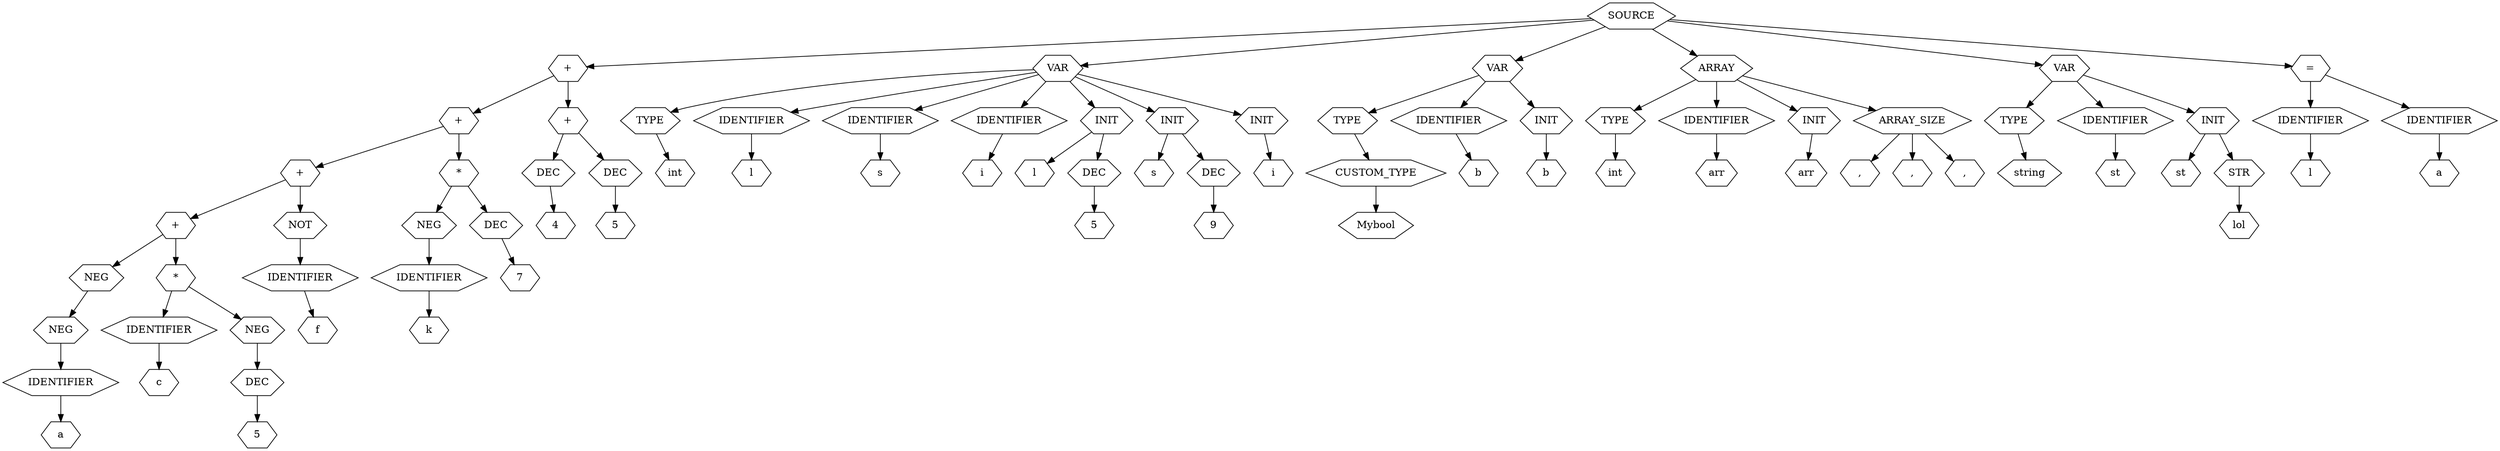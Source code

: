 digraph Tree {
    node [shape=hexagon];
    nodeSOURCE_0 [label="SOURCE"]
    nodeSOURCE_0 -> nodePLUS_1;
    nodePLUS_1 [label="+"]
    nodePLUS_1 -> nodePLUS_2;
    nodePLUS_2 [label="+"]
    nodePLUS_2 -> nodePLUS_3;
    nodePLUS_3 [label="+"]
    nodePLUS_3 -> nodePLUS_4;
    nodePLUS_4 [label="+"]
    nodePLUS_4 -> nodeNEG_5;
    nodeNEG_5 [label="NEG"]
    nodeNEG_5 -> nodeNEG_6;
    nodeNEG_6 [label="NEG"]
    nodeNEG_6 -> nodeIDENTIFIER_7;
    nodeIDENTIFIER_7 [label="IDENTIFIER"]
    nodeIDENTIFIER_7 -> nodea_8;
    nodea_8 [label="a"]
    nodePLUS_4 -> nodeMUL_9;
    nodeMUL_9 [label="*"]
    nodeMUL_9 -> nodeIDENTIFIER_10;
    nodeIDENTIFIER_10 [label="IDENTIFIER"]
    nodeIDENTIFIER_10 -> nodec_11;
    nodec_11 [label="c"]
    nodeMUL_9 -> nodeNEG_12;
    nodeNEG_12 [label="NEG"]
    nodeNEG_12 -> nodeDEC_13;
    nodeDEC_13 [label="DEC"]
    nodeDEC_13 -> node5_14;
    node5_14 [label="5"]
    nodePLUS_3 -> nodeNOT_15;
    nodeNOT_15 [label="NOT"]
    nodeNOT_15 -> nodeIDENTIFIER_16;
    nodeIDENTIFIER_16 [label="IDENTIFIER"]
    nodeIDENTIFIER_16 -> nodef_17;
    nodef_17 [label="f"]
    nodePLUS_2 -> nodeMUL_18;
    nodeMUL_18 [label="*"]
    nodeMUL_18 -> nodeNEG_19;
    nodeNEG_19 [label="NEG"]
    nodeNEG_19 -> nodeIDENTIFIER_20;
    nodeIDENTIFIER_20 [label="IDENTIFIER"]
    nodeIDENTIFIER_20 -> nodek_21;
    nodek_21 [label="k"]
    nodeMUL_18 -> nodeDEC_22;
    nodeDEC_22 [label="DEC"]
    nodeDEC_22 -> node7_23;
    node7_23 [label="7"]
    nodePLUS_1 -> nodePLUS_24;
    nodePLUS_24 [label="+"]
    nodePLUS_24 -> nodeDEC_25;
    nodeDEC_25 [label="DEC"]
    nodeDEC_25 -> node4_26;
    node4_26 [label="4"]
    nodePLUS_24 -> nodeDEC_27;
    nodeDEC_27 [label="DEC"]
    nodeDEC_27 -> node5_28;
    node5_28 [label="5"]
    nodeSOURCE_0 -> nodeVAR_29;
    nodeVAR_29 [label="VAR"]
    nodeVAR_29 -> nodeTYPE_30;
    nodeTYPE_30 [label="TYPE"]
    nodeTYPE_30 -> nodeint_31;
    nodeint_31 [label="int"]
    nodeVAR_29 -> nodeIDENTIFIER_32;
    nodeIDENTIFIER_32 [label="IDENTIFIER"]
    nodeIDENTIFIER_32 -> nodel_33;
    nodel_33 [label="l"]
    nodeVAR_29 -> nodeIDENTIFIER_34;
    nodeIDENTIFIER_34 [label="IDENTIFIER"]
    nodeIDENTIFIER_34 -> nodes_35;
    nodes_35 [label="s"]
    nodeVAR_29 -> nodeIDENTIFIER_36;
    nodeIDENTIFIER_36 [label="IDENTIFIER"]
    nodeIDENTIFIER_36 -> nodei_37;
    nodei_37 [label="i"]
    nodeVAR_29 -> nodeINIT_38;
    nodeINIT_38 [label="INIT"]
    nodeINIT_38 -> nodel_39;
    nodel_39 [label="l"]
    nodeINIT_38 -> nodeDEC_40;
    nodeDEC_40 [label="DEC"]
    nodeDEC_40 -> node5_41;
    node5_41 [label="5"]
    nodeVAR_29 -> nodeINIT_42;
    nodeINIT_42 [label="INIT"]
    nodeINIT_42 -> nodes_43;
    nodes_43 [label="s"]
    nodeINIT_42 -> nodeDEC_44;
    nodeDEC_44 [label="DEC"]
    nodeDEC_44 -> node9_45;
    node9_45 [label="9"]
    nodeVAR_29 -> nodeINIT_46;
    nodeINIT_46 [label="INIT"]
    nodeINIT_46 -> nodei_47;
    nodei_47 [label="i"]
    nodeSOURCE_0 -> nodeVAR_48;
    nodeVAR_48 [label="VAR"]
    nodeVAR_48 -> nodeTYPE_49;
    nodeTYPE_49 [label="TYPE"]
    nodeTYPE_49 -> nodeCUSTOM_TYPE_50;
    nodeCUSTOM_TYPE_50 [label="CUSTOM_TYPE"]
    nodeCUSTOM_TYPE_50 -> nodeMybool_51;
    nodeMybool_51 [label="Mybool"]
    nodeVAR_48 -> nodeIDENTIFIER_52;
    nodeIDENTIFIER_52 [label="IDENTIFIER"]
    nodeIDENTIFIER_52 -> nodeb_53;
    nodeb_53 [label="b"]
    nodeVAR_48 -> nodeINIT_54;
    nodeINIT_54 [label="INIT"]
    nodeINIT_54 -> nodeb_55;
    nodeb_55 [label="b"]
    nodeSOURCE_0 -> nodeARRAY_56;
    nodeARRAY_56 [label="ARRAY"]
    nodeARRAY_56 -> nodeTYPE_57;
    nodeTYPE_57 [label="TYPE"]
    nodeTYPE_57 -> nodeint_58;
    nodeint_58 [label="int"]
    nodeARRAY_56 -> nodeIDENTIFIER_59;
    nodeIDENTIFIER_59 [label="IDENTIFIER"]
    nodeIDENTIFIER_59 -> nodearr_60;
    nodearr_60 [label="arr"]
    nodeARRAY_56 -> nodeINIT_61;
    nodeINIT_61 [label="INIT"]
    nodeINIT_61 -> nodearr_62;
    nodearr_62 [label="arr"]
    nodeARRAY_56 -> nodeARRAY_SIZE_63;
    nodeARRAY_SIZE_63 [label="ARRAY_SIZE"]
    nodeARRAY_SIZE_63 -> nodeCOMMA_64;
    nodeCOMMA_64 [label=","]
    nodeARRAY_SIZE_63 -> nodeCOMMA_65;
    nodeCOMMA_65 [label=","]
    nodeARRAY_SIZE_63 -> nodeCOMMA_66;
    nodeCOMMA_66 [label=","]
    nodeSOURCE_0 -> nodeVAR_67;
    nodeVAR_67 [label="VAR"]
    nodeVAR_67 -> nodeTYPE_68;
    nodeTYPE_68 [label="TYPE"]
    nodeTYPE_68 -> nodestring_69;
    nodestring_69 [label="string"]
    nodeVAR_67 -> nodeIDENTIFIER_70;
    nodeIDENTIFIER_70 [label="IDENTIFIER"]
    nodeIDENTIFIER_70 -> nodest_71;
    nodest_71 [label="st"]
    nodeVAR_67 -> nodeINIT_72;
    nodeINIT_72 [label="INIT"]
    nodeINIT_72 -> nodest_73;
    nodest_73 [label="st"]
    nodeINIT_72 -> nodeSTR_74;
    nodeSTR_74 [label="STR"]
    nodeSTR_74 -> nodelol_75;
    nodelol_75 [label="lol"]
    nodeSOURCE_0 -> nodeASSIGN_76;
    nodeASSIGN_76 [label="="]
    nodeASSIGN_76 -> nodeIDENTIFIER_77;
    nodeIDENTIFIER_77 [label="IDENTIFIER"]
    nodeIDENTIFIER_77 -> nodel_78;
    nodel_78 [label="l"]
    nodeASSIGN_76 -> nodeIDENTIFIER_79;
    nodeIDENTIFIER_79 [label="IDENTIFIER"]
    nodeIDENTIFIER_79 -> nodea_80;
    nodea_80 [label="a"]
}
